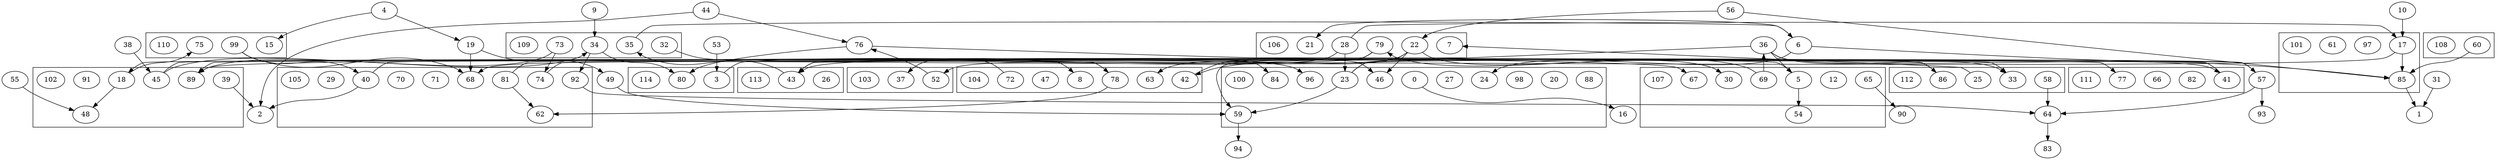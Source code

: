 digraph G {
subgraph cluster_0 {
88
20
98
46
27
0
59
24
96
23
84
100
}
subgraph cluster_1 {
17
97
61
85
84
101
}
subgraph cluster_2 {
39
48
18
89
45
91
59
102
}
subgraph cluster_3 {
52
17
37
103
}
subgraph cluster_4 {
72
42
8
63
47
0
78
104
}
subgraph cluster_5 {
20
62
81
78
40
74
48
68
71
70
92
29
105
}
subgraph cluster_6 {
28
79
7
23
46
63
22
21
20
81
92
106
}
subgraph cluster_7 {
69
12
40
5
54
7
65
30
67
107
}
subgraph cluster_8 {
60
108
}
subgraph cluster_9 {
72
35
22
34
32
73
24
22
68
109
}
subgraph cluster_10 {
70
98
54
69
15
75
18
99
63
110
}
subgraph cluster_11 {
99
77
82
78
7
66
69
41
72
111
}
subgraph cluster_12 {
52
58
7
25
23
35
46
33
27
97
86
66
112
}
subgraph cluster_13 {
41
32
7
92
27
26
30
75
43
113
}
subgraph cluster_14 {
97
23
33
75
3
20
72
80
114
}
99->68
72->37
58->64
10->17
35->6
36->41
4->19
34->92
43->35
19->68
19->49
74->77
73->89
42->46
79->68
52->76
36->42
76->67
79->59
22->52
34->80
56->85
23->59
38->45
22->30
49->59
92->64
44->2
17->89
57->64
18->75
69->79
22->63
36->33
23->86
40->84
4->15
40->2
22->46
64->83
28->17
60->85
44->76
59->94
81->62
43->33
6->24
78->62
73->74
99->40
6->85
3->8
31->1
0->16
65->90
53->3
45->34
36->5
57->93
69->36
5->54
86->89
18->48
76->80
17->85
9->34
45->78
85->1
56->22
28->43
41->18
81->5
57->43
25->7
55->48
6->21
28->23
32->96
23->57
39->2
}
